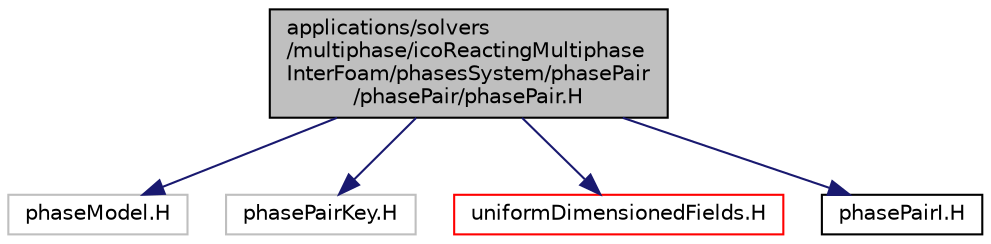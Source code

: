 digraph "applications/solvers/multiphase/icoReactingMultiphaseInterFoam/phasesSystem/phasePair/phasePair/phasePair.H"
{
  bgcolor="transparent";
  edge [fontname="Helvetica",fontsize="10",labelfontname="Helvetica",labelfontsize="10"];
  node [fontname="Helvetica",fontsize="10",shape=record];
  Node1 [label="applications/solvers\l/multiphase/icoReactingMultiphase\lInterFoam/phasesSystem/phasePair\l/phasePair/phasePair.H",height=0.2,width=0.4,color="black", fillcolor="grey75", style="filled" fontcolor="black"];
  Node1 -> Node2 [color="midnightblue",fontsize="10",style="solid",fontname="Helvetica"];
  Node2 [label="phaseModel.H",height=0.2,width=0.4,color="grey75"];
  Node1 -> Node3 [color="midnightblue",fontsize="10",style="solid",fontname="Helvetica"];
  Node3 [label="phasePairKey.H",height=0.2,width=0.4,color="grey75"];
  Node1 -> Node4 [color="midnightblue",fontsize="10",style="solid",fontname="Helvetica"];
  Node4 [label="uniformDimensionedFields.H",height=0.2,width=0.4,color="red",URL="$uniformDimensionedFields_8H.html"];
  Node1 -> Node5 [color="midnightblue",fontsize="10",style="solid",fontname="Helvetica"];
  Node5 [label="phasePairI.H",height=0.2,width=0.4,color="black",URL="$applications_2solvers_2multiphase_2icoReactingMultiphaseInterFoam_2phasesSystem_2phasePair_2phasePair_2phasePairI_8H.html"];
}
